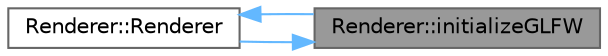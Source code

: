 digraph "Renderer::initializeGLFW"
{
 // LATEX_PDF_SIZE
  bgcolor="transparent";
  edge [fontname=Helvetica,fontsize=10,labelfontname=Helvetica,labelfontsize=10];
  node [fontname=Helvetica,fontsize=10,shape=box,height=0.2,width=0.4];
  rankdir="RL";
  Node1 [id="Node000001",label="Renderer::initializeGLFW",height=0.2,width=0.4,color="gray40", fillcolor="grey60", style="filled", fontcolor="black",tooltip="Initializes the GLFW library. This method is called by the constructor."];
  Node1 -> Node2 [id="edge1_Node000001_Node000002",dir="back",color="steelblue1",style="solid",tooltip=" "];
  Node2 [id="Node000002",label="Renderer::Renderer",height=0.2,width=0.4,color="grey40", fillcolor="white", style="filled",URL="$classRenderer.html#a43bc6a93e86ff9578f2ae2863e5436e4",tooltip="Initialize renderer. This method setup the GLFW library for rendering the scene and the Dear ImGui li..."];
  Node2 -> Node1 [id="edge2_Node000002_Node000001",dir="back",color="steelblue1",style="solid",tooltip=" "];
}
